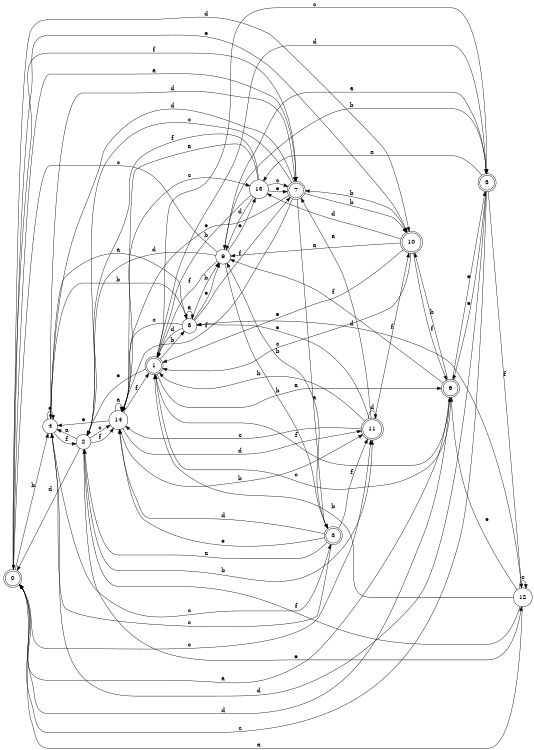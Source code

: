 digraph n12_1 {
__start0 [label="" shape="none"];

rankdir=LR;
size="8,5";

s0 [style="rounded,filled", color="black", fillcolor="white" shape="doublecircle", label="0"];
s1 [style="rounded,filled", color="black", fillcolor="white" shape="doublecircle", label="1"];
s2 [style="filled", color="black", fillcolor="white" shape="circle", label="2"];
s3 [style="rounded,filled", color="black", fillcolor="white" shape="doublecircle", label="3"];
s4 [style="filled", color="black", fillcolor="white" shape="circle", label="4"];
s5 [style="rounded,filled", color="black", fillcolor="white" shape="doublecircle", label="5"];
s6 [style="rounded,filled", color="black", fillcolor="white" shape="doublecircle", label="6"];
s7 [style="rounded,filled", color="black", fillcolor="white" shape="doublecircle", label="7"];
s8 [style="filled", color="black", fillcolor="white" shape="circle", label="8"];
s9 [style="filled", color="black", fillcolor="white" shape="circle", label="9"];
s10 [style="rounded,filled", color="black", fillcolor="white" shape="doublecircle", label="10"];
s11 [style="rounded,filled", color="black", fillcolor="white" shape="doublecircle", label="11"];
s12 [style="filled", color="black", fillcolor="white" shape="circle", label="12"];
s13 [style="filled", color="black", fillcolor="white" shape="circle", label="13"];
s14 [style="filled", color="black", fillcolor="white" shape="circle", label="14"];
s0 -> s7 [label="a"];
s0 -> s4 [label="b"];
s0 -> s11 [label="c"];
s0 -> s10 [label="d"];
s0 -> s10 [label="e"];
s0 -> s7 [label="f"];
s1 -> s6 [label="a"];
s1 -> s8 [label="b"];
s1 -> s5 [label="c"];
s1 -> s5 [label="d"];
s1 -> s2 [label="e"];
s1 -> s6 [label="f"];
s2 -> s4 [label="a"];
s2 -> s11 [label="b"];
s2 -> s14 [label="c"];
s2 -> s0 [label="d"];
s2 -> s12 [label="e"];
s2 -> s14 [label="f"];
s3 -> s2 [label="a"];
s3 -> s9 [label="b"];
s3 -> s4 [label="c"];
s3 -> s14 [label="d"];
s3 -> s14 [label="e"];
s3 -> s11 [label="f"];
s4 -> s8 [label="a"];
s4 -> s8 [label="b"];
s4 -> s3 [label="c"];
s4 -> s7 [label="d"];
s4 -> s4 [label="e"];
s4 -> s2 [label="f"];
s5 -> s13 [label="a"];
s5 -> s9 [label="b"];
s5 -> s0 [label="c"];
s5 -> s4 [label="d"];
s5 -> s6 [label="e"];
s5 -> s12 [label="f"];
s6 -> s0 [label="a"];
s6 -> s10 [label="b"];
s6 -> s1 [label="c"];
s6 -> s0 [label="d"];
s6 -> s5 [label="e"];
s6 -> s9 [label="f"];
s7 -> s3 [label="a"];
s7 -> s10 [label="b"];
s7 -> s2 [label="c"];
s7 -> s4 [label="d"];
s7 -> s14 [label="e"];
s7 -> s14 [label="f"];
s8 -> s8 [label="a"];
s8 -> s9 [label="b"];
s8 -> s14 [label="c"];
s8 -> s1 [label="d"];
s8 -> s9 [label="e"];
s8 -> s7 [label="f"];
s9 -> s5 [label="a"];
s9 -> s3 [label="b"];
s9 -> s0 [label="c"];
s9 -> s2 [label="d"];
s9 -> s13 [label="e"];
s9 -> s1 [label="f"];
s10 -> s9 [label="a"];
s10 -> s7 [label="b"];
s10 -> s1 [label="c"];
s10 -> s13 [label="d"];
s10 -> s1 [label="e"];
s10 -> s6 [label="f"];
s11 -> s7 [label="a"];
s11 -> s1 [label="b"];
s11 -> s14 [label="c"];
s11 -> s11 [label="d"];
s11 -> s8 [label="e"];
s11 -> s10 [label="f"];
s12 -> s0 [label="a"];
s12 -> s1 [label="b"];
s12 -> s12 [label="c"];
s12 -> s8 [label="d"];
s12 -> s6 [label="e"];
s12 -> s2 [label="f"];
s13 -> s14 [label="a"];
s13 -> s1 [label="b"];
s13 -> s7 [label="c"];
s13 -> s9 [label="d"];
s13 -> s7 [label="e"];
s13 -> s2 [label="f"];
s14 -> s14 [label="a"];
s14 -> s11 [label="b"];
s14 -> s13 [label="c"];
s14 -> s11 [label="d"];
s14 -> s4 [label="e"];
s14 -> s1 [label="f"];

}